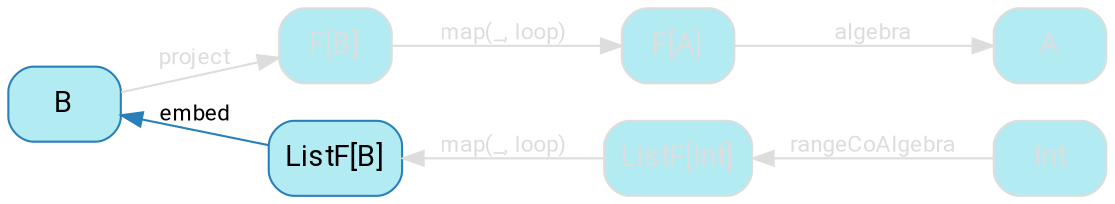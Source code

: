digraph {
    bgcolor=transparent
    splines=false
    rankdir=LR
    rank=same

    // Default theme: disabled
    node[shape="rectangle" style="rounded,filled" color="#dddddd" fillcolor="#b2ebf2" fontcolor="#dddddd" fontname="Segoe UI,Roboto,Helvetica,Arial,sans-serif"]
    edge [color="#dddddd" fontcolor="#dddddd" fontname="Segoe UI,Roboto,Helvetica,Arial,sans-serif" fontsize=11]

    B[ color="#2980B9" fillcolor="#b2ebf2" fontcolor="#000000"]

    subgraph FB_graph {
        anaFB[label="ListF[B]" color="#2980B9" fillcolor="#b2ebf2" fontcolor="#000000"]
        cataFB[label="F[B]"]
    }

    subgraph FA_graph {
        anaFA[label="ListF[Int]"]
        cataFA[label="F[A]"]
    }

    subgraph A_graph {
        anaA[label=Int]
        cataA[label=A]
    }

    B      -> cataFB[label=project]
    cataFB -> cataFA[label="map(_, loop)"]
    cataFA -> cataA[label=algebra]

    anaA  -> anaFA[label=rangeCoAlgebra]
    anaFA -> anaFB[label="map(_, loop)"]
    anaFB -> B[label=embed color="#2980B9" fontcolor="#000000"]

}
